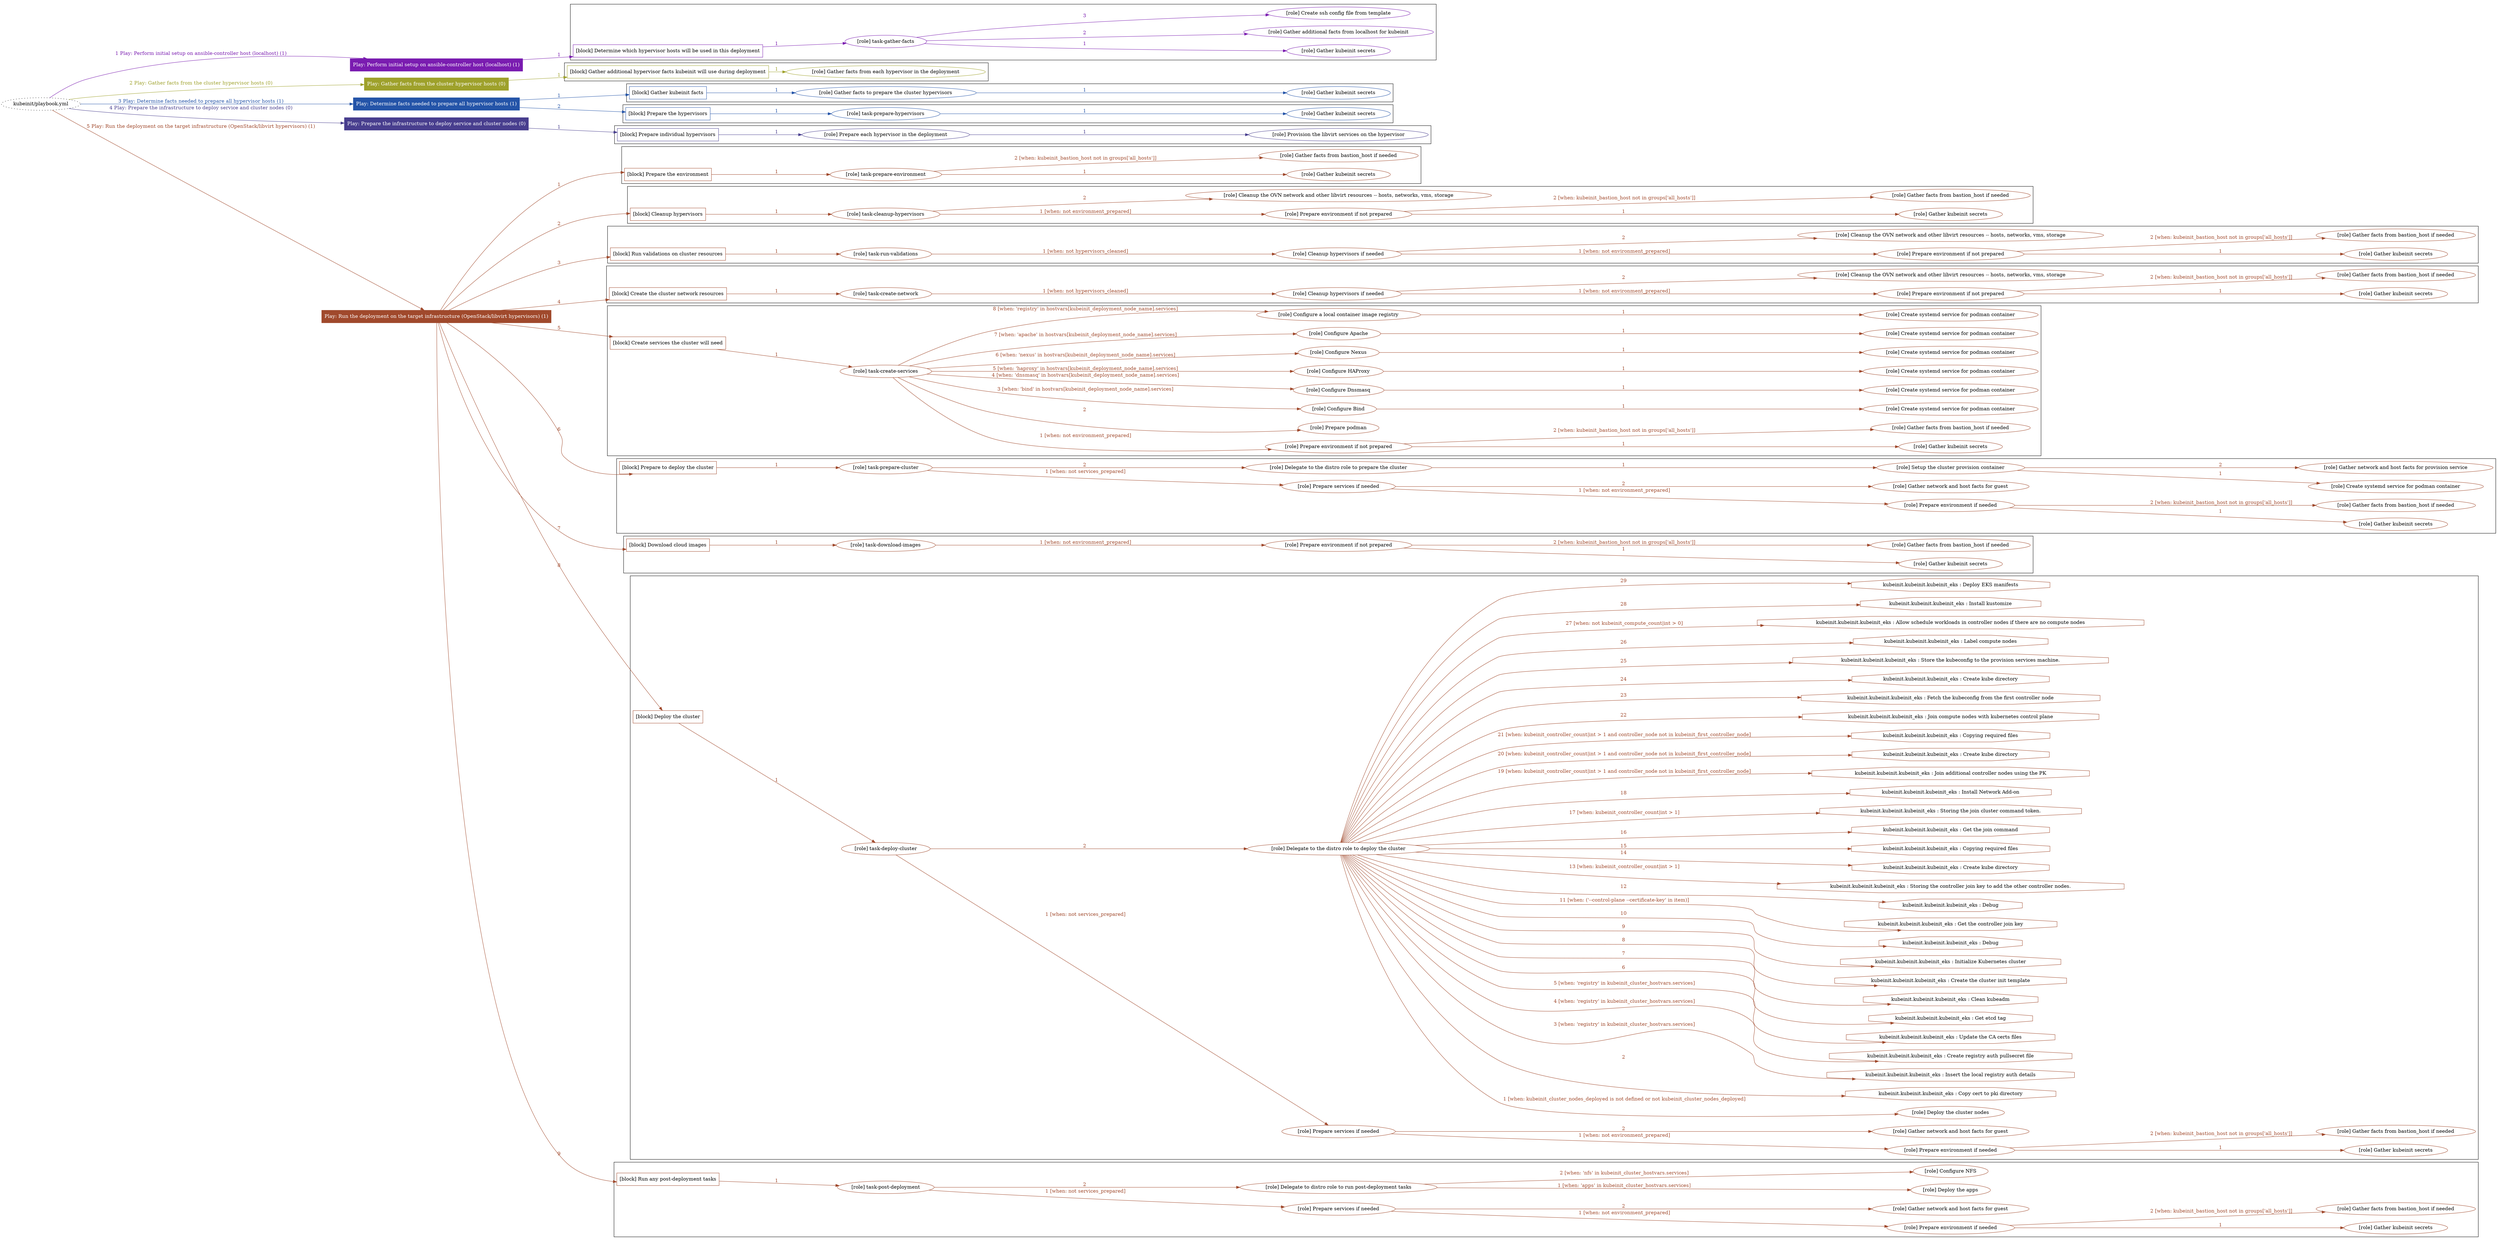 digraph {
	graph [concentrate=true ordering=in rankdir=LR ratio=fill]
	edge [esep=5 sep=10]
	"kubeinit/playbook.yml" [URL="/home/runner/work/kubeinit/kubeinit/kubeinit/playbook.yml" id=playbook_7adf97e7 style=dotted]
	"kubeinit/playbook.yml" -> play_6661cdff [label="1 Play: Perform initial setup on ansible-controller host (localhost) (1)" color="#7a1cb0" fontcolor="#7a1cb0" id=edge_play_6661cdff labeltooltip="1 Play: Perform initial setup on ansible-controller host (localhost) (1)" tooltip="1 Play: Perform initial setup on ansible-controller host (localhost) (1)"]
	subgraph "Play: Perform initial setup on ansible-controller host (localhost) (1)" {
		play_6661cdff [label="Play: Perform initial setup on ansible-controller host (localhost) (1)" URL="/home/runner/work/kubeinit/kubeinit/kubeinit/playbook.yml" color="#7a1cb0" fontcolor="#ffffff" id=play_6661cdff shape=box style=filled tooltip=localhost]
		play_6661cdff -> block_8b020a65 [label=1 color="#7a1cb0" fontcolor="#7a1cb0" id=edge_block_8b020a65 labeltooltip=1 tooltip=1]
		subgraph cluster_block_8b020a65 {
			block_8b020a65 [label="[block] Determine which hypervisor hosts will be used in this deployment" URL="/home/runner/work/kubeinit/kubeinit/kubeinit/playbook.yml" color="#7a1cb0" id=block_8b020a65 labeltooltip="Determine which hypervisor hosts will be used in this deployment" shape=box tooltip="Determine which hypervisor hosts will be used in this deployment"]
			block_8b020a65 -> role_dab214e4 [label="1 " color="#7a1cb0" fontcolor="#7a1cb0" id=edge_role_dab214e4 labeltooltip="1 " tooltip="1 "]
			subgraph "task-gather-facts" {
				role_dab214e4 [label="[role] task-gather-facts" URL="/home/runner/work/kubeinit/kubeinit/kubeinit/playbook.yml" color="#7a1cb0" id=role_dab214e4 tooltip="task-gather-facts"]
				role_dab214e4 -> role_52962b12 [label="1 " color="#7a1cb0" fontcolor="#7a1cb0" id=edge_role_52962b12 labeltooltip="1 " tooltip="1 "]
				subgraph "Gather kubeinit secrets" {
					role_52962b12 [label="[role] Gather kubeinit secrets" URL="/home/runner/.ansible/collections/ansible_collections/kubeinit/kubeinit/roles/kubeinit_prepare/tasks/build_hypervisors_group.yml" color="#7a1cb0" id=role_52962b12 tooltip="Gather kubeinit secrets"]
				}
				role_dab214e4 -> role_17f714e0 [label="2 " color="#7a1cb0" fontcolor="#7a1cb0" id=edge_role_17f714e0 labeltooltip="2 " tooltip="2 "]
				subgraph "Gather additional facts from localhost for kubeinit" {
					role_17f714e0 [label="[role] Gather additional facts from localhost for kubeinit" URL="/home/runner/.ansible/collections/ansible_collections/kubeinit/kubeinit/roles/kubeinit_prepare/tasks/build_hypervisors_group.yml" color="#7a1cb0" id=role_17f714e0 tooltip="Gather additional facts from localhost for kubeinit"]
				}
				role_dab214e4 -> role_551d2fdd [label="3 " color="#7a1cb0" fontcolor="#7a1cb0" id=edge_role_551d2fdd labeltooltip="3 " tooltip="3 "]
				subgraph "Create ssh config file from template" {
					role_551d2fdd [label="[role] Create ssh config file from template" URL="/home/runner/.ansible/collections/ansible_collections/kubeinit/kubeinit/roles/kubeinit_prepare/tasks/build_hypervisors_group.yml" color="#7a1cb0" id=role_551d2fdd tooltip="Create ssh config file from template"]
				}
			}
		}
	}
	"kubeinit/playbook.yml" -> play_5a8897d8 [label="2 Play: Gather facts from the cluster hypervisor hosts (0)" color="#9ea12b" fontcolor="#9ea12b" id=edge_play_5a8897d8 labeltooltip="2 Play: Gather facts from the cluster hypervisor hosts (0)" tooltip="2 Play: Gather facts from the cluster hypervisor hosts (0)"]
	subgraph "Play: Gather facts from the cluster hypervisor hosts (0)" {
		play_5a8897d8 [label="Play: Gather facts from the cluster hypervisor hosts (0)" URL="/home/runner/work/kubeinit/kubeinit/kubeinit/playbook.yml" color="#9ea12b" fontcolor="#ffffff" id=play_5a8897d8 shape=box style=filled tooltip="Play: Gather facts from the cluster hypervisor hosts (0)"]
		play_5a8897d8 -> block_2b01e561 [label=1 color="#9ea12b" fontcolor="#9ea12b" id=edge_block_2b01e561 labeltooltip=1 tooltip=1]
		subgraph cluster_block_2b01e561 {
			block_2b01e561 [label="[block] Gather additional hypervisor facts kubeinit will use during deployment" URL="/home/runner/work/kubeinit/kubeinit/kubeinit/playbook.yml" color="#9ea12b" id=block_2b01e561 labeltooltip="Gather additional hypervisor facts kubeinit will use during deployment" shape=box tooltip="Gather additional hypervisor facts kubeinit will use during deployment"]
			block_2b01e561 -> role_44e01397 [label="1 " color="#9ea12b" fontcolor="#9ea12b" id=edge_role_44e01397 labeltooltip="1 " tooltip="1 "]
			subgraph "Gather facts from each hypervisor in the deployment" {
				role_44e01397 [label="[role] Gather facts from each hypervisor in the deployment" URL="/home/runner/work/kubeinit/kubeinit/kubeinit/playbook.yml" color="#9ea12b" id=role_44e01397 tooltip="Gather facts from each hypervisor in the deployment"]
			}
		}
	}
	"kubeinit/playbook.yml" -> play_28596ec3 [label="3 Play: Determine facts needed to prepare all hypervisor hosts (1)" color="#2454a8" fontcolor="#2454a8" id=edge_play_28596ec3 labeltooltip="3 Play: Determine facts needed to prepare all hypervisor hosts (1)" tooltip="3 Play: Determine facts needed to prepare all hypervisor hosts (1)"]
	subgraph "Play: Determine facts needed to prepare all hypervisor hosts (1)" {
		play_28596ec3 [label="Play: Determine facts needed to prepare all hypervisor hosts (1)" URL="/home/runner/work/kubeinit/kubeinit/kubeinit/playbook.yml" color="#2454a8" fontcolor="#ffffff" id=play_28596ec3 shape=box style=filled tooltip=localhost]
		play_28596ec3 -> block_efa08fa0 [label=1 color="#2454a8" fontcolor="#2454a8" id=edge_block_efa08fa0 labeltooltip=1 tooltip=1]
		subgraph cluster_block_efa08fa0 {
			block_efa08fa0 [label="[block] Gather kubeinit facts" URL="/home/runner/work/kubeinit/kubeinit/kubeinit/playbook.yml" color="#2454a8" id=block_efa08fa0 labeltooltip="Gather kubeinit facts" shape=box tooltip="Gather kubeinit facts"]
			block_efa08fa0 -> role_946cee63 [label="1 " color="#2454a8" fontcolor="#2454a8" id=edge_role_946cee63 labeltooltip="1 " tooltip="1 "]
			subgraph "Gather facts to prepare the cluster hypervisors" {
				role_946cee63 [label="[role] Gather facts to prepare the cluster hypervisors" URL="/home/runner/work/kubeinit/kubeinit/kubeinit/playbook.yml" color="#2454a8" id=role_946cee63 tooltip="Gather facts to prepare the cluster hypervisors"]
				role_946cee63 -> role_9a648b98 [label="1 " color="#2454a8" fontcolor="#2454a8" id=edge_role_9a648b98 labeltooltip="1 " tooltip="1 "]
				subgraph "Gather kubeinit secrets" {
					role_9a648b98 [label="[role] Gather kubeinit secrets" URL="/home/runner/.ansible/collections/ansible_collections/kubeinit/kubeinit/roles/kubeinit_prepare/tasks/gather_kubeinit_facts.yml" color="#2454a8" id=role_9a648b98 tooltip="Gather kubeinit secrets"]
				}
			}
		}
		play_28596ec3 -> block_f49fdd30 [label=2 color="#2454a8" fontcolor="#2454a8" id=edge_block_f49fdd30 labeltooltip=2 tooltip=2]
		subgraph cluster_block_f49fdd30 {
			block_f49fdd30 [label="[block] Prepare the hypervisors" URL="/home/runner/work/kubeinit/kubeinit/kubeinit/playbook.yml" color="#2454a8" id=block_f49fdd30 labeltooltip="Prepare the hypervisors" shape=box tooltip="Prepare the hypervisors"]
			block_f49fdd30 -> role_084fdc8e [label="1 " color="#2454a8" fontcolor="#2454a8" id=edge_role_084fdc8e labeltooltip="1 " tooltip="1 "]
			subgraph "task-prepare-hypervisors" {
				role_084fdc8e [label="[role] task-prepare-hypervisors" URL="/home/runner/work/kubeinit/kubeinit/kubeinit/playbook.yml" color="#2454a8" id=role_084fdc8e tooltip="task-prepare-hypervisors"]
				role_084fdc8e -> role_4e0871c5 [label="1 " color="#2454a8" fontcolor="#2454a8" id=edge_role_4e0871c5 labeltooltip="1 " tooltip="1 "]
				subgraph "Gather kubeinit secrets" {
					role_4e0871c5 [label="[role] Gather kubeinit secrets" URL="/home/runner/.ansible/collections/ansible_collections/kubeinit/kubeinit/roles/kubeinit_prepare/tasks/gather_kubeinit_facts.yml" color="#2454a8" id=role_4e0871c5 tooltip="Gather kubeinit secrets"]
				}
			}
		}
	}
	"kubeinit/playbook.yml" -> play_84712726 [label="4 Play: Prepare the infrastructure to deploy service and cluster nodes (0)" color="#483e8e" fontcolor="#483e8e" id=edge_play_84712726 labeltooltip="4 Play: Prepare the infrastructure to deploy service and cluster nodes (0)" tooltip="4 Play: Prepare the infrastructure to deploy service and cluster nodes (0)"]
	subgraph "Play: Prepare the infrastructure to deploy service and cluster nodes (0)" {
		play_84712726 [label="Play: Prepare the infrastructure to deploy service and cluster nodes (0)" URL="/home/runner/work/kubeinit/kubeinit/kubeinit/playbook.yml" color="#483e8e" fontcolor="#ffffff" id=play_84712726 shape=box style=filled tooltip="Play: Prepare the infrastructure to deploy service and cluster nodes (0)"]
		play_84712726 -> block_0c2d49a8 [label=1 color="#483e8e" fontcolor="#483e8e" id=edge_block_0c2d49a8 labeltooltip=1 tooltip=1]
		subgraph cluster_block_0c2d49a8 {
			block_0c2d49a8 [label="[block] Prepare individual hypervisors" URL="/home/runner/work/kubeinit/kubeinit/kubeinit/playbook.yml" color="#483e8e" id=block_0c2d49a8 labeltooltip="Prepare individual hypervisors" shape=box tooltip="Prepare individual hypervisors"]
			block_0c2d49a8 -> role_1215d0ab [label="1 " color="#483e8e" fontcolor="#483e8e" id=edge_role_1215d0ab labeltooltip="1 " tooltip="1 "]
			subgraph "Prepare each hypervisor in the deployment" {
				role_1215d0ab [label="[role] Prepare each hypervisor in the deployment" URL="/home/runner/work/kubeinit/kubeinit/kubeinit/playbook.yml" color="#483e8e" id=role_1215d0ab tooltip="Prepare each hypervisor in the deployment"]
				role_1215d0ab -> role_54251720 [label="1 " color="#483e8e" fontcolor="#483e8e" id=edge_role_54251720 labeltooltip="1 " tooltip="1 "]
				subgraph "Provision the libvirt services on the hypervisor" {
					role_54251720 [label="[role] Provision the libvirt services on the hypervisor" URL="/home/runner/.ansible/collections/ansible_collections/kubeinit/kubeinit/roles/kubeinit_prepare/tasks/prepare_hypervisor.yml" color="#483e8e" id=role_54251720 tooltip="Provision the libvirt services on the hypervisor"]
				}
			}
		}
	}
	"kubeinit/playbook.yml" -> play_c003399a [label="5 Play: Run the deployment on the target infrastructure (OpenStack/libvirt hypervisors) (1)" color="#a0492c" fontcolor="#a0492c" id=edge_play_c003399a labeltooltip="5 Play: Run the deployment on the target infrastructure (OpenStack/libvirt hypervisors) (1)" tooltip="5 Play: Run the deployment on the target infrastructure (OpenStack/libvirt hypervisors) (1)"]
	subgraph "Play: Run the deployment on the target infrastructure (OpenStack/libvirt hypervisors) (1)" {
		play_c003399a [label="Play: Run the deployment on the target infrastructure (OpenStack/libvirt hypervisors) (1)" URL="/home/runner/work/kubeinit/kubeinit/kubeinit/playbook.yml" color="#a0492c" fontcolor="#ffffff" id=play_c003399a shape=box style=filled tooltip=localhost]
		play_c003399a -> block_820a8229 [label=1 color="#a0492c" fontcolor="#a0492c" id=edge_block_820a8229 labeltooltip=1 tooltip=1]
		subgraph cluster_block_820a8229 {
			block_820a8229 [label="[block] Prepare the environment" URL="/home/runner/work/kubeinit/kubeinit/kubeinit/playbook.yml" color="#a0492c" id=block_820a8229 labeltooltip="Prepare the environment" shape=box tooltip="Prepare the environment"]
			block_820a8229 -> role_6eb40218 [label="1 " color="#a0492c" fontcolor="#a0492c" id=edge_role_6eb40218 labeltooltip="1 " tooltip="1 "]
			subgraph "task-prepare-environment" {
				role_6eb40218 [label="[role] task-prepare-environment" URL="/home/runner/work/kubeinit/kubeinit/kubeinit/playbook.yml" color="#a0492c" id=role_6eb40218 tooltip="task-prepare-environment"]
				role_6eb40218 -> role_c7390c93 [label="1 " color="#a0492c" fontcolor="#a0492c" id=edge_role_c7390c93 labeltooltip="1 " tooltip="1 "]
				subgraph "Gather kubeinit secrets" {
					role_c7390c93 [label="[role] Gather kubeinit secrets" URL="/home/runner/.ansible/collections/ansible_collections/kubeinit/kubeinit/roles/kubeinit_prepare/tasks/gather_kubeinit_facts.yml" color="#a0492c" id=role_c7390c93 tooltip="Gather kubeinit secrets"]
				}
				role_6eb40218 -> role_42ad6d89 [label="2 [when: kubeinit_bastion_host not in groups['all_hosts']]" color="#a0492c" fontcolor="#a0492c" id=edge_role_42ad6d89 labeltooltip="2 [when: kubeinit_bastion_host not in groups['all_hosts']]" tooltip="2 [when: kubeinit_bastion_host not in groups['all_hosts']]"]
				subgraph "Gather facts from bastion_host if needed" {
					role_42ad6d89 [label="[role] Gather facts from bastion_host if needed" URL="/home/runner/.ansible/collections/ansible_collections/kubeinit/kubeinit/roles/kubeinit_prepare/tasks/main.yml" color="#a0492c" id=role_42ad6d89 tooltip="Gather facts from bastion_host if needed"]
				}
			}
		}
		play_c003399a -> block_cbabd008 [label=2 color="#a0492c" fontcolor="#a0492c" id=edge_block_cbabd008 labeltooltip=2 tooltip=2]
		subgraph cluster_block_cbabd008 {
			block_cbabd008 [label="[block] Cleanup hypervisors" URL="/home/runner/work/kubeinit/kubeinit/kubeinit/playbook.yml" color="#a0492c" id=block_cbabd008 labeltooltip="Cleanup hypervisors" shape=box tooltip="Cleanup hypervisors"]
			block_cbabd008 -> role_bb077efd [label="1 " color="#a0492c" fontcolor="#a0492c" id=edge_role_bb077efd labeltooltip="1 " tooltip="1 "]
			subgraph "task-cleanup-hypervisors" {
				role_bb077efd [label="[role] task-cleanup-hypervisors" URL="/home/runner/work/kubeinit/kubeinit/kubeinit/playbook.yml" color="#a0492c" id=role_bb077efd tooltip="task-cleanup-hypervisors"]
				role_bb077efd -> role_baf53cbb [label="1 [when: not environment_prepared]" color="#a0492c" fontcolor="#a0492c" id=edge_role_baf53cbb labeltooltip="1 [when: not environment_prepared]" tooltip="1 [when: not environment_prepared]"]
				subgraph "Prepare environment if not prepared" {
					role_baf53cbb [label="[role] Prepare environment if not prepared" URL="/home/runner/.ansible/collections/ansible_collections/kubeinit/kubeinit/roles/kubeinit_libvirt/tasks/cleanup_hypervisors.yml" color="#a0492c" id=role_baf53cbb tooltip="Prepare environment if not prepared"]
					role_baf53cbb -> role_ec2249c5 [label="1 " color="#a0492c" fontcolor="#a0492c" id=edge_role_ec2249c5 labeltooltip="1 " tooltip="1 "]
					subgraph "Gather kubeinit secrets" {
						role_ec2249c5 [label="[role] Gather kubeinit secrets" URL="/home/runner/.ansible/collections/ansible_collections/kubeinit/kubeinit/roles/kubeinit_prepare/tasks/gather_kubeinit_facts.yml" color="#a0492c" id=role_ec2249c5 tooltip="Gather kubeinit secrets"]
					}
					role_baf53cbb -> role_e621e998 [label="2 [when: kubeinit_bastion_host not in groups['all_hosts']]" color="#a0492c" fontcolor="#a0492c" id=edge_role_e621e998 labeltooltip="2 [when: kubeinit_bastion_host not in groups['all_hosts']]" tooltip="2 [when: kubeinit_bastion_host not in groups['all_hosts']]"]
					subgraph "Gather facts from bastion_host if needed" {
						role_e621e998 [label="[role] Gather facts from bastion_host if needed" URL="/home/runner/.ansible/collections/ansible_collections/kubeinit/kubeinit/roles/kubeinit_prepare/tasks/main.yml" color="#a0492c" id=role_e621e998 tooltip="Gather facts from bastion_host if needed"]
					}
				}
				role_bb077efd -> role_14b05704 [label="2 " color="#a0492c" fontcolor="#a0492c" id=edge_role_14b05704 labeltooltip="2 " tooltip="2 "]
				subgraph "Cleanup the OVN network and other libvirt resources -- hosts, networks, vms, storage" {
					role_14b05704 [label="[role] Cleanup the OVN network and other libvirt resources -- hosts, networks, vms, storage" URL="/home/runner/.ansible/collections/ansible_collections/kubeinit/kubeinit/roles/kubeinit_libvirt/tasks/cleanup_hypervisors.yml" color="#a0492c" id=role_14b05704 tooltip="Cleanup the OVN network and other libvirt resources -- hosts, networks, vms, storage"]
				}
			}
		}
		play_c003399a -> block_335d4962 [label=3 color="#a0492c" fontcolor="#a0492c" id=edge_block_335d4962 labeltooltip=3 tooltip=3]
		subgraph cluster_block_335d4962 {
			block_335d4962 [label="[block] Run validations on cluster resources" URL="/home/runner/work/kubeinit/kubeinit/kubeinit/playbook.yml" color="#a0492c" id=block_335d4962 labeltooltip="Run validations on cluster resources" shape=box tooltip="Run validations on cluster resources"]
			block_335d4962 -> role_c34f7ad8 [label="1 " color="#a0492c" fontcolor="#a0492c" id=edge_role_c34f7ad8 labeltooltip="1 " tooltip="1 "]
			subgraph "task-run-validations" {
				role_c34f7ad8 [label="[role] task-run-validations" URL="/home/runner/work/kubeinit/kubeinit/kubeinit/playbook.yml" color="#a0492c" id=role_c34f7ad8 tooltip="task-run-validations"]
				role_c34f7ad8 -> role_e470c8bf [label="1 [when: not hypervisors_cleaned]" color="#a0492c" fontcolor="#a0492c" id=edge_role_e470c8bf labeltooltip="1 [when: not hypervisors_cleaned]" tooltip="1 [when: not hypervisors_cleaned]"]
				subgraph "Cleanup hypervisors if needed" {
					role_e470c8bf [label="[role] Cleanup hypervisors if needed" URL="/home/runner/.ansible/collections/ansible_collections/kubeinit/kubeinit/roles/kubeinit_validations/tasks/main.yml" color="#a0492c" id=role_e470c8bf tooltip="Cleanup hypervisors if needed"]
					role_e470c8bf -> role_9260dc55 [label="1 [when: not environment_prepared]" color="#a0492c" fontcolor="#a0492c" id=edge_role_9260dc55 labeltooltip="1 [when: not environment_prepared]" tooltip="1 [when: not environment_prepared]"]
					subgraph "Prepare environment if not prepared" {
						role_9260dc55 [label="[role] Prepare environment if not prepared" URL="/home/runner/.ansible/collections/ansible_collections/kubeinit/kubeinit/roles/kubeinit_libvirt/tasks/cleanup_hypervisors.yml" color="#a0492c" id=role_9260dc55 tooltip="Prepare environment if not prepared"]
						role_9260dc55 -> role_6242b2c3 [label="1 " color="#a0492c" fontcolor="#a0492c" id=edge_role_6242b2c3 labeltooltip="1 " tooltip="1 "]
						subgraph "Gather kubeinit secrets" {
							role_6242b2c3 [label="[role] Gather kubeinit secrets" URL="/home/runner/.ansible/collections/ansible_collections/kubeinit/kubeinit/roles/kubeinit_prepare/tasks/gather_kubeinit_facts.yml" color="#a0492c" id=role_6242b2c3 tooltip="Gather kubeinit secrets"]
						}
						role_9260dc55 -> role_dada7ffe [label="2 [when: kubeinit_bastion_host not in groups['all_hosts']]" color="#a0492c" fontcolor="#a0492c" id=edge_role_dada7ffe labeltooltip="2 [when: kubeinit_bastion_host not in groups['all_hosts']]" tooltip="2 [when: kubeinit_bastion_host not in groups['all_hosts']]"]
						subgraph "Gather facts from bastion_host if needed" {
							role_dada7ffe [label="[role] Gather facts from bastion_host if needed" URL="/home/runner/.ansible/collections/ansible_collections/kubeinit/kubeinit/roles/kubeinit_prepare/tasks/main.yml" color="#a0492c" id=role_dada7ffe tooltip="Gather facts from bastion_host if needed"]
						}
					}
					role_e470c8bf -> role_757d9939 [label="2 " color="#a0492c" fontcolor="#a0492c" id=edge_role_757d9939 labeltooltip="2 " tooltip="2 "]
					subgraph "Cleanup the OVN network and other libvirt resources -- hosts, networks, vms, storage" {
						role_757d9939 [label="[role] Cleanup the OVN network and other libvirt resources -- hosts, networks, vms, storage" URL="/home/runner/.ansible/collections/ansible_collections/kubeinit/kubeinit/roles/kubeinit_libvirt/tasks/cleanup_hypervisors.yml" color="#a0492c" id=role_757d9939 tooltip="Cleanup the OVN network and other libvirt resources -- hosts, networks, vms, storage"]
					}
				}
			}
		}
		play_c003399a -> block_4c4c02d2 [label=4 color="#a0492c" fontcolor="#a0492c" id=edge_block_4c4c02d2 labeltooltip=4 tooltip=4]
		subgraph cluster_block_4c4c02d2 {
			block_4c4c02d2 [label="[block] Create the cluster network resources" URL="/home/runner/work/kubeinit/kubeinit/kubeinit/playbook.yml" color="#a0492c" id=block_4c4c02d2 labeltooltip="Create the cluster network resources" shape=box tooltip="Create the cluster network resources"]
			block_4c4c02d2 -> role_2ca0c0b4 [label="1 " color="#a0492c" fontcolor="#a0492c" id=edge_role_2ca0c0b4 labeltooltip="1 " tooltip="1 "]
			subgraph "task-create-network" {
				role_2ca0c0b4 [label="[role] task-create-network" URL="/home/runner/work/kubeinit/kubeinit/kubeinit/playbook.yml" color="#a0492c" id=role_2ca0c0b4 tooltip="task-create-network"]
				role_2ca0c0b4 -> role_1ffcf15d [label="1 [when: not hypervisors_cleaned]" color="#a0492c" fontcolor="#a0492c" id=edge_role_1ffcf15d labeltooltip="1 [when: not hypervisors_cleaned]" tooltip="1 [when: not hypervisors_cleaned]"]
				subgraph "Cleanup hypervisors if needed" {
					role_1ffcf15d [label="[role] Cleanup hypervisors if needed" URL="/home/runner/.ansible/collections/ansible_collections/kubeinit/kubeinit/roles/kubeinit_libvirt/tasks/create_network.yml" color="#a0492c" id=role_1ffcf15d tooltip="Cleanup hypervisors if needed"]
					role_1ffcf15d -> role_7d536e61 [label="1 [when: not environment_prepared]" color="#a0492c" fontcolor="#a0492c" id=edge_role_7d536e61 labeltooltip="1 [when: not environment_prepared]" tooltip="1 [when: not environment_prepared]"]
					subgraph "Prepare environment if not prepared" {
						role_7d536e61 [label="[role] Prepare environment if not prepared" URL="/home/runner/.ansible/collections/ansible_collections/kubeinit/kubeinit/roles/kubeinit_libvirt/tasks/cleanup_hypervisors.yml" color="#a0492c" id=role_7d536e61 tooltip="Prepare environment if not prepared"]
						role_7d536e61 -> role_cba8eee9 [label="1 " color="#a0492c" fontcolor="#a0492c" id=edge_role_cba8eee9 labeltooltip="1 " tooltip="1 "]
						subgraph "Gather kubeinit secrets" {
							role_cba8eee9 [label="[role] Gather kubeinit secrets" URL="/home/runner/.ansible/collections/ansible_collections/kubeinit/kubeinit/roles/kubeinit_prepare/tasks/gather_kubeinit_facts.yml" color="#a0492c" id=role_cba8eee9 tooltip="Gather kubeinit secrets"]
						}
						role_7d536e61 -> role_a5d36d5f [label="2 [when: kubeinit_bastion_host not in groups['all_hosts']]" color="#a0492c" fontcolor="#a0492c" id=edge_role_a5d36d5f labeltooltip="2 [when: kubeinit_bastion_host not in groups['all_hosts']]" tooltip="2 [when: kubeinit_bastion_host not in groups['all_hosts']]"]
						subgraph "Gather facts from bastion_host if needed" {
							role_a5d36d5f [label="[role] Gather facts from bastion_host if needed" URL="/home/runner/.ansible/collections/ansible_collections/kubeinit/kubeinit/roles/kubeinit_prepare/tasks/main.yml" color="#a0492c" id=role_a5d36d5f tooltip="Gather facts from bastion_host if needed"]
						}
					}
					role_1ffcf15d -> role_3c504607 [label="2 " color="#a0492c" fontcolor="#a0492c" id=edge_role_3c504607 labeltooltip="2 " tooltip="2 "]
					subgraph "Cleanup the OVN network and other libvirt resources -- hosts, networks, vms, storage" {
						role_3c504607 [label="[role] Cleanup the OVN network and other libvirt resources -- hosts, networks, vms, storage" URL="/home/runner/.ansible/collections/ansible_collections/kubeinit/kubeinit/roles/kubeinit_libvirt/tasks/cleanup_hypervisors.yml" color="#a0492c" id=role_3c504607 tooltip="Cleanup the OVN network and other libvirt resources -- hosts, networks, vms, storage"]
					}
				}
			}
		}
		play_c003399a -> block_0d325ec0 [label=5 color="#a0492c" fontcolor="#a0492c" id=edge_block_0d325ec0 labeltooltip=5 tooltip=5]
		subgraph cluster_block_0d325ec0 {
			block_0d325ec0 [label="[block] Create services the cluster will need" URL="/home/runner/work/kubeinit/kubeinit/kubeinit/playbook.yml" color="#a0492c" id=block_0d325ec0 labeltooltip="Create services the cluster will need" shape=box tooltip="Create services the cluster will need"]
			block_0d325ec0 -> role_90e2a032 [label="1 " color="#a0492c" fontcolor="#a0492c" id=edge_role_90e2a032 labeltooltip="1 " tooltip="1 "]
			subgraph "task-create-services" {
				role_90e2a032 [label="[role] task-create-services" URL="/home/runner/work/kubeinit/kubeinit/kubeinit/playbook.yml" color="#a0492c" id=role_90e2a032 tooltip="task-create-services"]
				role_90e2a032 -> role_a1ae123b [label="1 [when: not environment_prepared]" color="#a0492c" fontcolor="#a0492c" id=edge_role_a1ae123b labeltooltip="1 [when: not environment_prepared]" tooltip="1 [when: not environment_prepared]"]
				subgraph "Prepare environment if not prepared" {
					role_a1ae123b [label="[role] Prepare environment if not prepared" URL="/home/runner/.ansible/collections/ansible_collections/kubeinit/kubeinit/roles/kubeinit_services/tasks/main.yml" color="#a0492c" id=role_a1ae123b tooltip="Prepare environment if not prepared"]
					role_a1ae123b -> role_fca9ea0e [label="1 " color="#a0492c" fontcolor="#a0492c" id=edge_role_fca9ea0e labeltooltip="1 " tooltip="1 "]
					subgraph "Gather kubeinit secrets" {
						role_fca9ea0e [label="[role] Gather kubeinit secrets" URL="/home/runner/.ansible/collections/ansible_collections/kubeinit/kubeinit/roles/kubeinit_prepare/tasks/gather_kubeinit_facts.yml" color="#a0492c" id=role_fca9ea0e tooltip="Gather kubeinit secrets"]
					}
					role_a1ae123b -> role_8bb44351 [label="2 [when: kubeinit_bastion_host not in groups['all_hosts']]" color="#a0492c" fontcolor="#a0492c" id=edge_role_8bb44351 labeltooltip="2 [when: kubeinit_bastion_host not in groups['all_hosts']]" tooltip="2 [when: kubeinit_bastion_host not in groups['all_hosts']]"]
					subgraph "Gather facts from bastion_host if needed" {
						role_8bb44351 [label="[role] Gather facts from bastion_host if needed" URL="/home/runner/.ansible/collections/ansible_collections/kubeinit/kubeinit/roles/kubeinit_prepare/tasks/main.yml" color="#a0492c" id=role_8bb44351 tooltip="Gather facts from bastion_host if needed"]
					}
				}
				role_90e2a032 -> role_a2695c89 [label="2 " color="#a0492c" fontcolor="#a0492c" id=edge_role_a2695c89 labeltooltip="2 " tooltip="2 "]
				subgraph "Prepare podman" {
					role_a2695c89 [label="[role] Prepare podman" URL="/home/runner/.ansible/collections/ansible_collections/kubeinit/kubeinit/roles/kubeinit_services/tasks/00_create_service_pod.yml" color="#a0492c" id=role_a2695c89 tooltip="Prepare podman"]
				}
				role_90e2a032 -> role_dfdd6d5a [label="3 [when: 'bind' in hostvars[kubeinit_deployment_node_name].services]" color="#a0492c" fontcolor="#a0492c" id=edge_role_dfdd6d5a labeltooltip="3 [when: 'bind' in hostvars[kubeinit_deployment_node_name].services]" tooltip="3 [when: 'bind' in hostvars[kubeinit_deployment_node_name].services]"]
				subgraph "Configure Bind" {
					role_dfdd6d5a [label="[role] Configure Bind" URL="/home/runner/.ansible/collections/ansible_collections/kubeinit/kubeinit/roles/kubeinit_services/tasks/start_services_containers.yml" color="#a0492c" id=role_dfdd6d5a tooltip="Configure Bind"]
					role_dfdd6d5a -> role_fc7e80c9 [label="1 " color="#a0492c" fontcolor="#a0492c" id=edge_role_fc7e80c9 labeltooltip="1 " tooltip="1 "]
					subgraph "Create systemd service for podman container" {
						role_fc7e80c9 [label="[role] Create systemd service for podman container" URL="/home/runner/.ansible/collections/ansible_collections/kubeinit/kubeinit/roles/kubeinit_bind/tasks/main.yml" color="#a0492c" id=role_fc7e80c9 tooltip="Create systemd service for podman container"]
					}
				}
				role_90e2a032 -> role_de613598 [label="4 [when: 'dnsmasq' in hostvars[kubeinit_deployment_node_name].services]" color="#a0492c" fontcolor="#a0492c" id=edge_role_de613598 labeltooltip="4 [when: 'dnsmasq' in hostvars[kubeinit_deployment_node_name].services]" tooltip="4 [when: 'dnsmasq' in hostvars[kubeinit_deployment_node_name].services]"]
				subgraph "Configure Dnsmasq" {
					role_de613598 [label="[role] Configure Dnsmasq" URL="/home/runner/.ansible/collections/ansible_collections/kubeinit/kubeinit/roles/kubeinit_services/tasks/start_services_containers.yml" color="#a0492c" id=role_de613598 tooltip="Configure Dnsmasq"]
					role_de613598 -> role_36a19156 [label="1 " color="#a0492c" fontcolor="#a0492c" id=edge_role_36a19156 labeltooltip="1 " tooltip="1 "]
					subgraph "Create systemd service for podman container" {
						role_36a19156 [label="[role] Create systemd service for podman container" URL="/home/runner/.ansible/collections/ansible_collections/kubeinit/kubeinit/roles/kubeinit_dnsmasq/tasks/main.yml" color="#a0492c" id=role_36a19156 tooltip="Create systemd service for podman container"]
					}
				}
				role_90e2a032 -> role_940807aa [label="5 [when: 'haproxy' in hostvars[kubeinit_deployment_node_name].services]" color="#a0492c" fontcolor="#a0492c" id=edge_role_940807aa labeltooltip="5 [when: 'haproxy' in hostvars[kubeinit_deployment_node_name].services]" tooltip="5 [when: 'haproxy' in hostvars[kubeinit_deployment_node_name].services]"]
				subgraph "Configure HAProxy" {
					role_940807aa [label="[role] Configure HAProxy" URL="/home/runner/.ansible/collections/ansible_collections/kubeinit/kubeinit/roles/kubeinit_services/tasks/start_services_containers.yml" color="#a0492c" id=role_940807aa tooltip="Configure HAProxy"]
					role_940807aa -> role_f4ce1d87 [label="1 " color="#a0492c" fontcolor="#a0492c" id=edge_role_f4ce1d87 labeltooltip="1 " tooltip="1 "]
					subgraph "Create systemd service for podman container" {
						role_f4ce1d87 [label="[role] Create systemd service for podman container" URL="/home/runner/.ansible/collections/ansible_collections/kubeinit/kubeinit/roles/kubeinit_haproxy/tasks/main.yml" color="#a0492c" id=role_f4ce1d87 tooltip="Create systemd service for podman container"]
					}
				}
				role_90e2a032 -> role_b6bfa231 [label="6 [when: 'nexus' in hostvars[kubeinit_deployment_node_name].services]" color="#a0492c" fontcolor="#a0492c" id=edge_role_b6bfa231 labeltooltip="6 [when: 'nexus' in hostvars[kubeinit_deployment_node_name].services]" tooltip="6 [when: 'nexus' in hostvars[kubeinit_deployment_node_name].services]"]
				subgraph "Configure Nexus" {
					role_b6bfa231 [label="[role] Configure Nexus" URL="/home/runner/.ansible/collections/ansible_collections/kubeinit/kubeinit/roles/kubeinit_services/tasks/start_services_containers.yml" color="#a0492c" id=role_b6bfa231 tooltip="Configure Nexus"]
					role_b6bfa231 -> role_93bdc7fd [label="1 " color="#a0492c" fontcolor="#a0492c" id=edge_role_93bdc7fd labeltooltip="1 " tooltip="1 "]
					subgraph "Create systemd service for podman container" {
						role_93bdc7fd [label="[role] Create systemd service for podman container" URL="/home/runner/.ansible/collections/ansible_collections/kubeinit/kubeinit/roles/kubeinit_nexus/tasks/main.yml" color="#a0492c" id=role_93bdc7fd tooltip="Create systemd service for podman container"]
					}
				}
				role_90e2a032 -> role_c7f6efcc [label="7 [when: 'apache' in hostvars[kubeinit_deployment_node_name].services]" color="#a0492c" fontcolor="#a0492c" id=edge_role_c7f6efcc labeltooltip="7 [when: 'apache' in hostvars[kubeinit_deployment_node_name].services]" tooltip="7 [when: 'apache' in hostvars[kubeinit_deployment_node_name].services]"]
				subgraph "Configure Apache" {
					role_c7f6efcc [label="[role] Configure Apache" URL="/home/runner/.ansible/collections/ansible_collections/kubeinit/kubeinit/roles/kubeinit_services/tasks/start_services_containers.yml" color="#a0492c" id=role_c7f6efcc tooltip="Configure Apache"]
					role_c7f6efcc -> role_7e6e58be [label="1 " color="#a0492c" fontcolor="#a0492c" id=edge_role_7e6e58be labeltooltip="1 " tooltip="1 "]
					subgraph "Create systemd service for podman container" {
						role_7e6e58be [label="[role] Create systemd service for podman container" URL="/home/runner/.ansible/collections/ansible_collections/kubeinit/kubeinit/roles/kubeinit_apache/tasks/main.yml" color="#a0492c" id=role_7e6e58be tooltip="Create systemd service for podman container"]
					}
				}
				role_90e2a032 -> role_a9b06e77 [label="8 [when: 'registry' in hostvars[kubeinit_deployment_node_name].services]" color="#a0492c" fontcolor="#a0492c" id=edge_role_a9b06e77 labeltooltip="8 [when: 'registry' in hostvars[kubeinit_deployment_node_name].services]" tooltip="8 [when: 'registry' in hostvars[kubeinit_deployment_node_name].services]"]
				subgraph "Configure a local container image registry" {
					role_a9b06e77 [label="[role] Configure a local container image registry" URL="/home/runner/.ansible/collections/ansible_collections/kubeinit/kubeinit/roles/kubeinit_services/tasks/start_services_containers.yml" color="#a0492c" id=role_a9b06e77 tooltip="Configure a local container image registry"]
					role_a9b06e77 -> role_2c92e120 [label="1 " color="#a0492c" fontcolor="#a0492c" id=edge_role_2c92e120 labeltooltip="1 " tooltip="1 "]
					subgraph "Create systemd service for podman container" {
						role_2c92e120 [label="[role] Create systemd service for podman container" URL="/home/runner/.ansible/collections/ansible_collections/kubeinit/kubeinit/roles/kubeinit_registry/tasks/main.yml" color="#a0492c" id=role_2c92e120 tooltip="Create systemd service for podman container"]
					}
				}
			}
		}
		play_c003399a -> block_3fc833ba [label=6 color="#a0492c" fontcolor="#a0492c" id=edge_block_3fc833ba labeltooltip=6 tooltip=6]
		subgraph cluster_block_3fc833ba {
			block_3fc833ba [label="[block] Prepare to deploy the cluster" URL="/home/runner/work/kubeinit/kubeinit/kubeinit/playbook.yml" color="#a0492c" id=block_3fc833ba labeltooltip="Prepare to deploy the cluster" shape=box tooltip="Prepare to deploy the cluster"]
			block_3fc833ba -> role_246bfce7 [label="1 " color="#a0492c" fontcolor="#a0492c" id=edge_role_246bfce7 labeltooltip="1 " tooltip="1 "]
			subgraph "task-prepare-cluster" {
				role_246bfce7 [label="[role] task-prepare-cluster" URL="/home/runner/work/kubeinit/kubeinit/kubeinit/playbook.yml" color="#a0492c" id=role_246bfce7 tooltip="task-prepare-cluster"]
				role_246bfce7 -> role_42494a65 [label="1 [when: not services_prepared]" color="#a0492c" fontcolor="#a0492c" id=edge_role_42494a65 labeltooltip="1 [when: not services_prepared]" tooltip="1 [when: not services_prepared]"]
				subgraph "Prepare services if needed" {
					role_42494a65 [label="[role] Prepare services if needed" URL="/home/runner/.ansible/collections/ansible_collections/kubeinit/kubeinit/roles/kubeinit_prepare/tasks/prepare_cluster.yml" color="#a0492c" id=role_42494a65 tooltip="Prepare services if needed"]
					role_42494a65 -> role_afe4479b [label="1 [when: not environment_prepared]" color="#a0492c" fontcolor="#a0492c" id=edge_role_afe4479b labeltooltip="1 [when: not environment_prepared]" tooltip="1 [when: not environment_prepared]"]
					subgraph "Prepare environment if needed" {
						role_afe4479b [label="[role] Prepare environment if needed" URL="/home/runner/.ansible/collections/ansible_collections/kubeinit/kubeinit/roles/kubeinit_services/tasks/prepare_services.yml" color="#a0492c" id=role_afe4479b tooltip="Prepare environment if needed"]
						role_afe4479b -> role_b86ac555 [label="1 " color="#a0492c" fontcolor="#a0492c" id=edge_role_b86ac555 labeltooltip="1 " tooltip="1 "]
						subgraph "Gather kubeinit secrets" {
							role_b86ac555 [label="[role] Gather kubeinit secrets" URL="/home/runner/.ansible/collections/ansible_collections/kubeinit/kubeinit/roles/kubeinit_prepare/tasks/gather_kubeinit_facts.yml" color="#a0492c" id=role_b86ac555 tooltip="Gather kubeinit secrets"]
						}
						role_afe4479b -> role_b7ae568e [label="2 [when: kubeinit_bastion_host not in groups['all_hosts']]" color="#a0492c" fontcolor="#a0492c" id=edge_role_b7ae568e labeltooltip="2 [when: kubeinit_bastion_host not in groups['all_hosts']]" tooltip="2 [when: kubeinit_bastion_host not in groups['all_hosts']]"]
						subgraph "Gather facts from bastion_host if needed" {
							role_b7ae568e [label="[role] Gather facts from bastion_host if needed" URL="/home/runner/.ansible/collections/ansible_collections/kubeinit/kubeinit/roles/kubeinit_prepare/tasks/main.yml" color="#a0492c" id=role_b7ae568e tooltip="Gather facts from bastion_host if needed"]
						}
					}
					role_42494a65 -> role_a3ae223d [label="2 " color="#a0492c" fontcolor="#a0492c" id=edge_role_a3ae223d labeltooltip="2 " tooltip="2 "]
					subgraph "Gather network and host facts for guest" {
						role_a3ae223d [label="[role] Gather network and host facts for guest" URL="/home/runner/.ansible/collections/ansible_collections/kubeinit/kubeinit/roles/kubeinit_services/tasks/prepare_services.yml" color="#a0492c" id=role_a3ae223d tooltip="Gather network and host facts for guest"]
					}
				}
				role_246bfce7 -> role_89e4d17f [label="2 " color="#a0492c" fontcolor="#a0492c" id=edge_role_89e4d17f labeltooltip="2 " tooltip="2 "]
				subgraph "Delegate to the distro role to prepare the cluster" {
					role_89e4d17f [label="[role] Delegate to the distro role to prepare the cluster" URL="/home/runner/.ansible/collections/ansible_collections/kubeinit/kubeinit/roles/kubeinit_prepare/tasks/prepare_cluster.yml" color="#a0492c" id=role_89e4d17f tooltip="Delegate to the distro role to prepare the cluster"]
					role_89e4d17f -> role_172d9818 [label="1 " color="#a0492c" fontcolor="#a0492c" id=edge_role_172d9818 labeltooltip="1 " tooltip="1 "]
					subgraph "Setup the cluster provision container" {
						role_172d9818 [label="[role] Setup the cluster provision container" URL="/home/runner/.ansible/collections/ansible_collections/kubeinit/kubeinit/roles/kubeinit_eks/tasks/prepare_cluster.yml" color="#a0492c" id=role_172d9818 tooltip="Setup the cluster provision container"]
						role_172d9818 -> role_d49672ff [label="1 " color="#a0492c" fontcolor="#a0492c" id=edge_role_d49672ff labeltooltip="1 " tooltip="1 "]
						subgraph "Create systemd service for podman container" {
							role_d49672ff [label="[role] Create systemd service for podman container" URL="/home/runner/.ansible/collections/ansible_collections/kubeinit/kubeinit/roles/kubeinit_services/tasks/create_provision_container.yml" color="#a0492c" id=role_d49672ff tooltip="Create systemd service for podman container"]
						}
						role_172d9818 -> role_a73d84f4 [label="2 " color="#a0492c" fontcolor="#a0492c" id=edge_role_a73d84f4 labeltooltip="2 " tooltip="2 "]
						subgraph "Gather network and host facts for provision service" {
							role_a73d84f4 [label="[role] Gather network and host facts for provision service" URL="/home/runner/.ansible/collections/ansible_collections/kubeinit/kubeinit/roles/kubeinit_services/tasks/create_provision_container.yml" color="#a0492c" id=role_a73d84f4 tooltip="Gather network and host facts for provision service"]
						}
					}
				}
			}
		}
		play_c003399a -> block_b8fb1d86 [label=7 color="#a0492c" fontcolor="#a0492c" id=edge_block_b8fb1d86 labeltooltip=7 tooltip=7]
		subgraph cluster_block_b8fb1d86 {
			block_b8fb1d86 [label="[block] Download cloud images" URL="/home/runner/work/kubeinit/kubeinit/kubeinit/playbook.yml" color="#a0492c" id=block_b8fb1d86 labeltooltip="Download cloud images" shape=box tooltip="Download cloud images"]
			block_b8fb1d86 -> role_1f1275ca [label="1 " color="#a0492c" fontcolor="#a0492c" id=edge_role_1f1275ca labeltooltip="1 " tooltip="1 "]
			subgraph "task-download-images" {
				role_1f1275ca [label="[role] task-download-images" URL="/home/runner/work/kubeinit/kubeinit/kubeinit/playbook.yml" color="#a0492c" id=role_1f1275ca tooltip="task-download-images"]
				role_1f1275ca -> role_08f17c5b [label="1 [when: not environment_prepared]" color="#a0492c" fontcolor="#a0492c" id=edge_role_08f17c5b labeltooltip="1 [when: not environment_prepared]" tooltip="1 [when: not environment_prepared]"]
				subgraph "Prepare environment if not prepared" {
					role_08f17c5b [label="[role] Prepare environment if not prepared" URL="/home/runner/.ansible/collections/ansible_collections/kubeinit/kubeinit/roles/kubeinit_libvirt/tasks/download_cloud_images.yml" color="#a0492c" id=role_08f17c5b tooltip="Prepare environment if not prepared"]
					role_08f17c5b -> role_ea1c8df3 [label="1 " color="#a0492c" fontcolor="#a0492c" id=edge_role_ea1c8df3 labeltooltip="1 " tooltip="1 "]
					subgraph "Gather kubeinit secrets" {
						role_ea1c8df3 [label="[role] Gather kubeinit secrets" URL="/home/runner/.ansible/collections/ansible_collections/kubeinit/kubeinit/roles/kubeinit_prepare/tasks/gather_kubeinit_facts.yml" color="#a0492c" id=role_ea1c8df3 tooltip="Gather kubeinit secrets"]
					}
					role_08f17c5b -> role_6c1e0cea [label="2 [when: kubeinit_bastion_host not in groups['all_hosts']]" color="#a0492c" fontcolor="#a0492c" id=edge_role_6c1e0cea labeltooltip="2 [when: kubeinit_bastion_host not in groups['all_hosts']]" tooltip="2 [when: kubeinit_bastion_host not in groups['all_hosts']]"]
					subgraph "Gather facts from bastion_host if needed" {
						role_6c1e0cea [label="[role] Gather facts from bastion_host if needed" URL="/home/runner/.ansible/collections/ansible_collections/kubeinit/kubeinit/roles/kubeinit_prepare/tasks/main.yml" color="#a0492c" id=role_6c1e0cea tooltip="Gather facts from bastion_host if needed"]
					}
				}
			}
		}
		play_c003399a -> block_eff70886 [label=8 color="#a0492c" fontcolor="#a0492c" id=edge_block_eff70886 labeltooltip=8 tooltip=8]
		subgraph cluster_block_eff70886 {
			block_eff70886 [label="[block] Deploy the cluster" URL="/home/runner/work/kubeinit/kubeinit/kubeinit/playbook.yml" color="#a0492c" id=block_eff70886 labeltooltip="Deploy the cluster" shape=box tooltip="Deploy the cluster"]
			block_eff70886 -> role_674506e3 [label="1 " color="#a0492c" fontcolor="#a0492c" id=edge_role_674506e3 labeltooltip="1 " tooltip="1 "]
			subgraph "task-deploy-cluster" {
				role_674506e3 [label="[role] task-deploy-cluster" URL="/home/runner/work/kubeinit/kubeinit/kubeinit/playbook.yml" color="#a0492c" id=role_674506e3 tooltip="task-deploy-cluster"]
				role_674506e3 -> role_8a625a9e [label="1 [when: not services_prepared]" color="#a0492c" fontcolor="#a0492c" id=edge_role_8a625a9e labeltooltip="1 [when: not services_prepared]" tooltip="1 [when: not services_prepared]"]
				subgraph "Prepare services if needed" {
					role_8a625a9e [label="[role] Prepare services if needed" URL="/home/runner/.ansible/collections/ansible_collections/kubeinit/kubeinit/roles/kubeinit_prepare/tasks/deploy_cluster.yml" color="#a0492c" id=role_8a625a9e tooltip="Prepare services if needed"]
					role_8a625a9e -> role_d50b751a [label="1 [when: not environment_prepared]" color="#a0492c" fontcolor="#a0492c" id=edge_role_d50b751a labeltooltip="1 [when: not environment_prepared]" tooltip="1 [when: not environment_prepared]"]
					subgraph "Prepare environment if needed" {
						role_d50b751a [label="[role] Prepare environment if needed" URL="/home/runner/.ansible/collections/ansible_collections/kubeinit/kubeinit/roles/kubeinit_services/tasks/prepare_services.yml" color="#a0492c" id=role_d50b751a tooltip="Prepare environment if needed"]
						role_d50b751a -> role_f91027aa [label="1 " color="#a0492c" fontcolor="#a0492c" id=edge_role_f91027aa labeltooltip="1 " tooltip="1 "]
						subgraph "Gather kubeinit secrets" {
							role_f91027aa [label="[role] Gather kubeinit secrets" URL="/home/runner/.ansible/collections/ansible_collections/kubeinit/kubeinit/roles/kubeinit_prepare/tasks/gather_kubeinit_facts.yml" color="#a0492c" id=role_f91027aa tooltip="Gather kubeinit secrets"]
						}
						role_d50b751a -> role_19290a2c [label="2 [when: kubeinit_bastion_host not in groups['all_hosts']]" color="#a0492c" fontcolor="#a0492c" id=edge_role_19290a2c labeltooltip="2 [when: kubeinit_bastion_host not in groups['all_hosts']]" tooltip="2 [when: kubeinit_bastion_host not in groups['all_hosts']]"]
						subgraph "Gather facts from bastion_host if needed" {
							role_19290a2c [label="[role] Gather facts from bastion_host if needed" URL="/home/runner/.ansible/collections/ansible_collections/kubeinit/kubeinit/roles/kubeinit_prepare/tasks/main.yml" color="#a0492c" id=role_19290a2c tooltip="Gather facts from bastion_host if needed"]
						}
					}
					role_8a625a9e -> role_8f0c9789 [label="2 " color="#a0492c" fontcolor="#a0492c" id=edge_role_8f0c9789 labeltooltip="2 " tooltip="2 "]
					subgraph "Gather network and host facts for guest" {
						role_8f0c9789 [label="[role] Gather network and host facts for guest" URL="/home/runner/.ansible/collections/ansible_collections/kubeinit/kubeinit/roles/kubeinit_services/tasks/prepare_services.yml" color="#a0492c" id=role_8f0c9789 tooltip="Gather network and host facts for guest"]
					}
				}
				role_674506e3 -> role_abe4939e [label="2 " color="#a0492c" fontcolor="#a0492c" id=edge_role_abe4939e labeltooltip="2 " tooltip="2 "]
				subgraph "Delegate to the distro role to deploy the cluster" {
					role_abe4939e [label="[role] Delegate to the distro role to deploy the cluster" URL="/home/runner/.ansible/collections/ansible_collections/kubeinit/kubeinit/roles/kubeinit_prepare/tasks/deploy_cluster.yml" color="#a0492c" id=role_abe4939e tooltip="Delegate to the distro role to deploy the cluster"]
					role_abe4939e -> role_21484fdf [label="1 [when: kubeinit_cluster_nodes_deployed is not defined or not kubeinit_cluster_nodes_deployed]" color="#a0492c" fontcolor="#a0492c" id=edge_role_21484fdf labeltooltip="1 [when: kubeinit_cluster_nodes_deployed is not defined or not kubeinit_cluster_nodes_deployed]" tooltip="1 [when: kubeinit_cluster_nodes_deployed is not defined or not kubeinit_cluster_nodes_deployed]"]
					subgraph "Deploy the cluster nodes" {
						role_21484fdf [label="[role] Deploy the cluster nodes" URL="/home/runner/.ansible/collections/ansible_collections/kubeinit/kubeinit/roles/kubeinit_eks/tasks/main.yml" color="#a0492c" id=role_21484fdf tooltip="Deploy the cluster nodes"]
					}
					task_56e7f734 [label="kubeinit.kubeinit.kubeinit_eks : Copy cert to pki directory" URL="/home/runner/.ansible/collections/ansible_collections/kubeinit/kubeinit/roles/kubeinit_eks/tasks/main.yml" color="#a0492c" id=task_56e7f734 shape=octagon tooltip="kubeinit.kubeinit.kubeinit_eks : Copy cert to pki directory"]
					role_abe4939e -> task_56e7f734 [label="2 " color="#a0492c" fontcolor="#a0492c" id=edge_task_56e7f734 labeltooltip="2 " tooltip="2 "]
					task_d52263f1 [label="kubeinit.kubeinit.kubeinit_eks : Insert the local registry auth details" URL="/home/runner/.ansible/collections/ansible_collections/kubeinit/kubeinit/roles/kubeinit_eks/tasks/main.yml" color="#a0492c" id=task_d52263f1 shape=octagon tooltip="kubeinit.kubeinit.kubeinit_eks : Insert the local registry auth details"]
					role_abe4939e -> task_d52263f1 [label="3 [when: 'registry' in kubeinit_cluster_hostvars.services]" color="#a0492c" fontcolor="#a0492c" id=edge_task_d52263f1 labeltooltip="3 [when: 'registry' in kubeinit_cluster_hostvars.services]" tooltip="3 [when: 'registry' in kubeinit_cluster_hostvars.services]"]
					task_7a18cecc [label="kubeinit.kubeinit.kubeinit_eks : Create registry auth pullsecret file" URL="/home/runner/.ansible/collections/ansible_collections/kubeinit/kubeinit/roles/kubeinit_eks/tasks/main.yml" color="#a0492c" id=task_7a18cecc shape=octagon tooltip="kubeinit.kubeinit.kubeinit_eks : Create registry auth pullsecret file"]
					role_abe4939e -> task_7a18cecc [label="4 [when: 'registry' in kubeinit_cluster_hostvars.services]" color="#a0492c" fontcolor="#a0492c" id=edge_task_7a18cecc labeltooltip="4 [when: 'registry' in kubeinit_cluster_hostvars.services]" tooltip="4 [when: 'registry' in kubeinit_cluster_hostvars.services]"]
					task_fd704b00 [label="kubeinit.kubeinit.kubeinit_eks : Update the CA certs files" URL="/home/runner/.ansible/collections/ansible_collections/kubeinit/kubeinit/roles/kubeinit_eks/tasks/main.yml" color="#a0492c" id=task_fd704b00 shape=octagon tooltip="kubeinit.kubeinit.kubeinit_eks : Update the CA certs files"]
					role_abe4939e -> task_fd704b00 [label="5 [when: 'registry' in kubeinit_cluster_hostvars.services]" color="#a0492c" fontcolor="#a0492c" id=edge_task_fd704b00 labeltooltip="5 [when: 'registry' in kubeinit_cluster_hostvars.services]" tooltip="5 [when: 'registry' in kubeinit_cluster_hostvars.services]"]
					task_146f8d21 [label="kubeinit.kubeinit.kubeinit_eks : Get etcd tag" URL="/home/runner/.ansible/collections/ansible_collections/kubeinit/kubeinit/roles/kubeinit_eks/tasks/main.yml" color="#a0492c" id=task_146f8d21 shape=octagon tooltip="kubeinit.kubeinit.kubeinit_eks : Get etcd tag"]
					role_abe4939e -> task_146f8d21 [label="6 " color="#a0492c" fontcolor="#a0492c" id=edge_task_146f8d21 labeltooltip="6 " tooltip="6 "]
					task_7b5296d1 [label="kubeinit.kubeinit.kubeinit_eks : Clean kubeadm" URL="/home/runner/.ansible/collections/ansible_collections/kubeinit/kubeinit/roles/kubeinit_eks/tasks/main.yml" color="#a0492c" id=task_7b5296d1 shape=octagon tooltip="kubeinit.kubeinit.kubeinit_eks : Clean kubeadm"]
					role_abe4939e -> task_7b5296d1 [label="7 " color="#a0492c" fontcolor="#a0492c" id=edge_task_7b5296d1 labeltooltip="7 " tooltip="7 "]
					task_aef0b195 [label="kubeinit.kubeinit.kubeinit_eks : Create the cluster init template" URL="/home/runner/.ansible/collections/ansible_collections/kubeinit/kubeinit/roles/kubeinit_eks/tasks/main.yml" color="#a0492c" id=task_aef0b195 shape=octagon tooltip="kubeinit.kubeinit.kubeinit_eks : Create the cluster init template"]
					role_abe4939e -> task_aef0b195 [label="8 " color="#a0492c" fontcolor="#a0492c" id=edge_task_aef0b195 labeltooltip="8 " tooltip="8 "]
					task_d663fa78 [label="kubeinit.kubeinit.kubeinit_eks : Initialize Kubernetes cluster" URL="/home/runner/.ansible/collections/ansible_collections/kubeinit/kubeinit/roles/kubeinit_eks/tasks/main.yml" color="#a0492c" id=task_d663fa78 shape=octagon tooltip="kubeinit.kubeinit.kubeinit_eks : Initialize Kubernetes cluster"]
					role_abe4939e -> task_d663fa78 [label="9 " color="#a0492c" fontcolor="#a0492c" id=edge_task_d663fa78 labeltooltip="9 " tooltip="9 "]
					task_3fd9d725 [label="kubeinit.kubeinit.kubeinit_eks : Debug" URL="/home/runner/.ansible/collections/ansible_collections/kubeinit/kubeinit/roles/kubeinit_eks/tasks/main.yml" color="#a0492c" id=task_3fd9d725 shape=octagon tooltip="kubeinit.kubeinit.kubeinit_eks : Debug"]
					role_abe4939e -> task_3fd9d725 [label="10 " color="#a0492c" fontcolor="#a0492c" id=edge_task_3fd9d725 labeltooltip="10 " tooltip="10 "]
					task_34c25e7a [label="kubeinit.kubeinit.kubeinit_eks : Get the controller join key" URL="/home/runner/.ansible/collections/ansible_collections/kubeinit/kubeinit/roles/kubeinit_eks/tasks/main.yml" color="#a0492c" id=task_34c25e7a shape=octagon tooltip="kubeinit.kubeinit.kubeinit_eks : Get the controller join key"]
					role_abe4939e -> task_34c25e7a [label="11 [when: ('--control-plane --certificate-key' in item)]" color="#a0492c" fontcolor="#a0492c" id=edge_task_34c25e7a labeltooltip="11 [when: ('--control-plane --certificate-key' in item)]" tooltip="11 [when: ('--control-plane --certificate-key' in item)]"]
					task_a50c840f [label="kubeinit.kubeinit.kubeinit_eks : Debug" URL="/home/runner/.ansible/collections/ansible_collections/kubeinit/kubeinit/roles/kubeinit_eks/tasks/main.yml" color="#a0492c" id=task_a50c840f shape=octagon tooltip="kubeinit.kubeinit.kubeinit_eks : Debug"]
					role_abe4939e -> task_a50c840f [label="12 " color="#a0492c" fontcolor="#a0492c" id=edge_task_a50c840f labeltooltip="12 " tooltip="12 "]
					task_68fba19c [label="kubeinit.kubeinit.kubeinit_eks : Storing the controller join key to add the other controller nodes." URL="/home/runner/.ansible/collections/ansible_collections/kubeinit/kubeinit/roles/kubeinit_eks/tasks/main.yml" color="#a0492c" id=task_68fba19c shape=octagon tooltip="kubeinit.kubeinit.kubeinit_eks : Storing the controller join key to add the other controller nodes."]
					role_abe4939e -> task_68fba19c [label="13 [when: kubeinit_controller_count|int > 1]" color="#a0492c" fontcolor="#a0492c" id=edge_task_68fba19c labeltooltip="13 [when: kubeinit_controller_count|int > 1]" tooltip="13 [when: kubeinit_controller_count|int > 1]"]
					task_46d99253 [label="kubeinit.kubeinit.kubeinit_eks : Create kube directory" URL="/home/runner/.ansible/collections/ansible_collections/kubeinit/kubeinit/roles/kubeinit_eks/tasks/main.yml" color="#a0492c" id=task_46d99253 shape=octagon tooltip="kubeinit.kubeinit.kubeinit_eks : Create kube directory"]
					role_abe4939e -> task_46d99253 [label="14 " color="#a0492c" fontcolor="#a0492c" id=edge_task_46d99253 labeltooltip="14 " tooltip="14 "]
					task_a566ad0a [label="kubeinit.kubeinit.kubeinit_eks : Copying required files" URL="/home/runner/.ansible/collections/ansible_collections/kubeinit/kubeinit/roles/kubeinit_eks/tasks/main.yml" color="#a0492c" id=task_a566ad0a shape=octagon tooltip="kubeinit.kubeinit.kubeinit_eks : Copying required files"]
					role_abe4939e -> task_a566ad0a [label="15 " color="#a0492c" fontcolor="#a0492c" id=edge_task_a566ad0a labeltooltip="15 " tooltip="15 "]
					task_3bae5e92 [label="kubeinit.kubeinit.kubeinit_eks : Get the join command" URL="/home/runner/.ansible/collections/ansible_collections/kubeinit/kubeinit/roles/kubeinit_eks/tasks/main.yml" color="#a0492c" id=task_3bae5e92 shape=octagon tooltip="kubeinit.kubeinit.kubeinit_eks : Get the join command"]
					role_abe4939e -> task_3bae5e92 [label="16 " color="#a0492c" fontcolor="#a0492c" id=edge_task_3bae5e92 labeltooltip="16 " tooltip="16 "]
					task_a35bb322 [label="kubeinit.kubeinit.kubeinit_eks : Storing the join cluster command token." URL="/home/runner/.ansible/collections/ansible_collections/kubeinit/kubeinit/roles/kubeinit_eks/tasks/main.yml" color="#a0492c" id=task_a35bb322 shape=octagon tooltip="kubeinit.kubeinit.kubeinit_eks : Storing the join cluster command token."]
					role_abe4939e -> task_a35bb322 [label="17 [when: kubeinit_controller_count|int > 1]" color="#a0492c" fontcolor="#a0492c" id=edge_task_a35bb322 labeltooltip="17 [when: kubeinit_controller_count|int > 1]" tooltip="17 [when: kubeinit_controller_count|int > 1]"]
					task_e923e74d [label="kubeinit.kubeinit.kubeinit_eks : Install Network Add-on" URL="/home/runner/.ansible/collections/ansible_collections/kubeinit/kubeinit/roles/kubeinit_eks/tasks/main.yml" color="#a0492c" id=task_e923e74d shape=octagon tooltip="kubeinit.kubeinit.kubeinit_eks : Install Network Add-on"]
					role_abe4939e -> task_e923e74d [label="18 " color="#a0492c" fontcolor="#a0492c" id=edge_task_e923e74d labeltooltip="18 " tooltip="18 "]
					task_a7805ed9 [label="kubeinit.kubeinit.kubeinit_eks : Join additional controller nodes using the PK" URL="/home/runner/.ansible/collections/ansible_collections/kubeinit/kubeinit/roles/kubeinit_eks/tasks/main.yml" color="#a0492c" id=task_a7805ed9 shape=octagon tooltip="kubeinit.kubeinit.kubeinit_eks : Join additional controller nodes using the PK"]
					role_abe4939e -> task_a7805ed9 [label="19 [when: kubeinit_controller_count|int > 1 and controller_node not in kubeinit_first_controller_node]" color="#a0492c" fontcolor="#a0492c" id=edge_task_a7805ed9 labeltooltip="19 [when: kubeinit_controller_count|int > 1 and controller_node not in kubeinit_first_controller_node]" tooltip="19 [when: kubeinit_controller_count|int > 1 and controller_node not in kubeinit_first_controller_node]"]
					task_3e0fdc12 [label="kubeinit.kubeinit.kubeinit_eks : Create kube directory" URL="/home/runner/.ansible/collections/ansible_collections/kubeinit/kubeinit/roles/kubeinit_eks/tasks/main.yml" color="#a0492c" id=task_3e0fdc12 shape=octagon tooltip="kubeinit.kubeinit.kubeinit_eks : Create kube directory"]
					role_abe4939e -> task_3e0fdc12 [label="20 [when: kubeinit_controller_count|int > 1 and controller_node not in kubeinit_first_controller_node]" color="#a0492c" fontcolor="#a0492c" id=edge_task_3e0fdc12 labeltooltip="20 [when: kubeinit_controller_count|int > 1 and controller_node not in kubeinit_first_controller_node]" tooltip="20 [when: kubeinit_controller_count|int > 1 and controller_node not in kubeinit_first_controller_node]"]
					task_a476e27a [label="kubeinit.kubeinit.kubeinit_eks : Copying required files" URL="/home/runner/.ansible/collections/ansible_collections/kubeinit/kubeinit/roles/kubeinit_eks/tasks/main.yml" color="#a0492c" id=task_a476e27a shape=octagon tooltip="kubeinit.kubeinit.kubeinit_eks : Copying required files"]
					role_abe4939e -> task_a476e27a [label="21 [when: kubeinit_controller_count|int > 1 and controller_node not in kubeinit_first_controller_node]" color="#a0492c" fontcolor="#a0492c" id=edge_task_a476e27a labeltooltip="21 [when: kubeinit_controller_count|int > 1 and controller_node not in kubeinit_first_controller_node]" tooltip="21 [when: kubeinit_controller_count|int > 1 and controller_node not in kubeinit_first_controller_node]"]
					task_9057b1aa [label="kubeinit.kubeinit.kubeinit_eks : Join compute nodes with kubernetes control plane" URL="/home/runner/.ansible/collections/ansible_collections/kubeinit/kubeinit/roles/kubeinit_eks/tasks/main.yml" color="#a0492c" id=task_9057b1aa shape=octagon tooltip="kubeinit.kubeinit.kubeinit_eks : Join compute nodes with kubernetes control plane"]
					role_abe4939e -> task_9057b1aa [label="22 " color="#a0492c" fontcolor="#a0492c" id=edge_task_9057b1aa labeltooltip="22 " tooltip="22 "]
					task_343e78ee [label="kubeinit.kubeinit.kubeinit_eks : Fetch the kubeconfig from the first controller node" URL="/home/runner/.ansible/collections/ansible_collections/kubeinit/kubeinit/roles/kubeinit_eks/tasks/main.yml" color="#a0492c" id=task_343e78ee shape=octagon tooltip="kubeinit.kubeinit.kubeinit_eks : Fetch the kubeconfig from the first controller node"]
					role_abe4939e -> task_343e78ee [label="23 " color="#a0492c" fontcolor="#a0492c" id=edge_task_343e78ee labeltooltip="23 " tooltip="23 "]
					task_bea98e56 [label="kubeinit.kubeinit.kubeinit_eks : Create kube directory" URL="/home/runner/.ansible/collections/ansible_collections/kubeinit/kubeinit/roles/kubeinit_eks/tasks/main.yml" color="#a0492c" id=task_bea98e56 shape=octagon tooltip="kubeinit.kubeinit.kubeinit_eks : Create kube directory"]
					role_abe4939e -> task_bea98e56 [label="24 " color="#a0492c" fontcolor="#a0492c" id=edge_task_bea98e56 labeltooltip="24 " tooltip="24 "]
					task_2ea08870 [label="kubeinit.kubeinit.kubeinit_eks : Store the kubeconfig to the provision services machine." URL="/home/runner/.ansible/collections/ansible_collections/kubeinit/kubeinit/roles/kubeinit_eks/tasks/main.yml" color="#a0492c" id=task_2ea08870 shape=octagon tooltip="kubeinit.kubeinit.kubeinit_eks : Store the kubeconfig to the provision services machine."]
					role_abe4939e -> task_2ea08870 [label="25 " color="#a0492c" fontcolor="#a0492c" id=edge_task_2ea08870 labeltooltip="25 " tooltip="25 "]
					task_1fddb76f [label="kubeinit.kubeinit.kubeinit_eks : Label compute nodes" URL="/home/runner/.ansible/collections/ansible_collections/kubeinit/kubeinit/roles/kubeinit_eks/tasks/main.yml" color="#a0492c" id=task_1fddb76f shape=octagon tooltip="kubeinit.kubeinit.kubeinit_eks : Label compute nodes"]
					role_abe4939e -> task_1fddb76f [label="26 " color="#a0492c" fontcolor="#a0492c" id=edge_task_1fddb76f labeltooltip="26 " tooltip="26 "]
					task_ed5090f6 [label="kubeinit.kubeinit.kubeinit_eks : Allow schedule workloads in controller nodes if there are no compute nodes" URL="/home/runner/.ansible/collections/ansible_collections/kubeinit/kubeinit/roles/kubeinit_eks/tasks/main.yml" color="#a0492c" id=task_ed5090f6 shape=octagon tooltip="kubeinit.kubeinit.kubeinit_eks : Allow schedule workloads in controller nodes if there are no compute nodes"]
					role_abe4939e -> task_ed5090f6 [label="27 [when: not kubeinit_compute_count|int > 0]" color="#a0492c" fontcolor="#a0492c" id=edge_task_ed5090f6 labeltooltip="27 [when: not kubeinit_compute_count|int > 0]" tooltip="27 [when: not kubeinit_compute_count|int > 0]"]
					task_60766b4f [label="kubeinit.kubeinit.kubeinit_eks : Install kustomize" URL="/home/runner/.ansible/collections/ansible_collections/kubeinit/kubeinit/roles/kubeinit_eks/tasks/main.yml" color="#a0492c" id=task_60766b4f shape=octagon tooltip="kubeinit.kubeinit.kubeinit_eks : Install kustomize"]
					role_abe4939e -> task_60766b4f [label="28 " color="#a0492c" fontcolor="#a0492c" id=edge_task_60766b4f labeltooltip="28 " tooltip="28 "]
					task_54c28a33 [label="kubeinit.kubeinit.kubeinit_eks : Deploy EKS manifests" URL="/home/runner/.ansible/collections/ansible_collections/kubeinit/kubeinit/roles/kubeinit_eks/tasks/main.yml" color="#a0492c" id=task_54c28a33 shape=octagon tooltip="kubeinit.kubeinit.kubeinit_eks : Deploy EKS manifests"]
					role_abe4939e -> task_54c28a33 [label="29 " color="#a0492c" fontcolor="#a0492c" id=edge_task_54c28a33 labeltooltip="29 " tooltip="29 "]
				}
			}
		}
		play_c003399a -> block_d738c22e [label=9 color="#a0492c" fontcolor="#a0492c" id=edge_block_d738c22e labeltooltip=9 tooltip=9]
		subgraph cluster_block_d738c22e {
			block_d738c22e [label="[block] Run any post-deployment tasks" URL="/home/runner/work/kubeinit/kubeinit/kubeinit/playbook.yml" color="#a0492c" id=block_d738c22e labeltooltip="Run any post-deployment tasks" shape=box tooltip="Run any post-deployment tasks"]
			block_d738c22e -> role_499e58be [label="1 " color="#a0492c" fontcolor="#a0492c" id=edge_role_499e58be labeltooltip="1 " tooltip="1 "]
			subgraph "task-post-deployment" {
				role_499e58be [label="[role] task-post-deployment" URL="/home/runner/work/kubeinit/kubeinit/kubeinit/playbook.yml" color="#a0492c" id=role_499e58be tooltip="task-post-deployment"]
				role_499e58be -> role_99bfb211 [label="1 [when: not services_prepared]" color="#a0492c" fontcolor="#a0492c" id=edge_role_99bfb211 labeltooltip="1 [when: not services_prepared]" tooltip="1 [when: not services_prepared]"]
				subgraph "Prepare services if needed" {
					role_99bfb211 [label="[role] Prepare services if needed" URL="/home/runner/.ansible/collections/ansible_collections/kubeinit/kubeinit/roles/kubeinit_prepare/tasks/post_deployment.yml" color="#a0492c" id=role_99bfb211 tooltip="Prepare services if needed"]
					role_99bfb211 -> role_6217a19f [label="1 [when: not environment_prepared]" color="#a0492c" fontcolor="#a0492c" id=edge_role_6217a19f labeltooltip="1 [when: not environment_prepared]" tooltip="1 [when: not environment_prepared]"]
					subgraph "Prepare environment if needed" {
						role_6217a19f [label="[role] Prepare environment if needed" URL="/home/runner/.ansible/collections/ansible_collections/kubeinit/kubeinit/roles/kubeinit_services/tasks/prepare_services.yml" color="#a0492c" id=role_6217a19f tooltip="Prepare environment if needed"]
						role_6217a19f -> role_fa2ae623 [label="1 " color="#a0492c" fontcolor="#a0492c" id=edge_role_fa2ae623 labeltooltip="1 " tooltip="1 "]
						subgraph "Gather kubeinit secrets" {
							role_fa2ae623 [label="[role] Gather kubeinit secrets" URL="/home/runner/.ansible/collections/ansible_collections/kubeinit/kubeinit/roles/kubeinit_prepare/tasks/gather_kubeinit_facts.yml" color="#a0492c" id=role_fa2ae623 tooltip="Gather kubeinit secrets"]
						}
						role_6217a19f -> role_9c783c8b [label="2 [when: kubeinit_bastion_host not in groups['all_hosts']]" color="#a0492c" fontcolor="#a0492c" id=edge_role_9c783c8b labeltooltip="2 [when: kubeinit_bastion_host not in groups['all_hosts']]" tooltip="2 [when: kubeinit_bastion_host not in groups['all_hosts']]"]
						subgraph "Gather facts from bastion_host if needed" {
							role_9c783c8b [label="[role] Gather facts from bastion_host if needed" URL="/home/runner/.ansible/collections/ansible_collections/kubeinit/kubeinit/roles/kubeinit_prepare/tasks/main.yml" color="#a0492c" id=role_9c783c8b tooltip="Gather facts from bastion_host if needed"]
						}
					}
					role_99bfb211 -> role_95b35442 [label="2 " color="#a0492c" fontcolor="#a0492c" id=edge_role_95b35442 labeltooltip="2 " tooltip="2 "]
					subgraph "Gather network and host facts for guest" {
						role_95b35442 [label="[role] Gather network and host facts for guest" URL="/home/runner/.ansible/collections/ansible_collections/kubeinit/kubeinit/roles/kubeinit_services/tasks/prepare_services.yml" color="#a0492c" id=role_95b35442 tooltip="Gather network and host facts for guest"]
					}
				}
				role_499e58be -> role_88ed7396 [label="2 " color="#a0492c" fontcolor="#a0492c" id=edge_role_88ed7396 labeltooltip="2 " tooltip="2 "]
				subgraph "Delegate to distro role to run post-deployment tasks" {
					role_88ed7396 [label="[role] Delegate to distro role to run post-deployment tasks" URL="/home/runner/.ansible/collections/ansible_collections/kubeinit/kubeinit/roles/kubeinit_prepare/tasks/post_deployment.yml" color="#a0492c" id=role_88ed7396 tooltip="Delegate to distro role to run post-deployment tasks"]
					role_88ed7396 -> role_ea24ae5c [label="1 [when: 'apps' in kubeinit_cluster_hostvars.services]" color="#a0492c" fontcolor="#a0492c" id=edge_role_ea24ae5c labeltooltip="1 [when: 'apps' in kubeinit_cluster_hostvars.services]" tooltip="1 [when: 'apps' in kubeinit_cluster_hostvars.services]"]
					subgraph "Deploy the apps" {
						role_ea24ae5c [label="[role] Deploy the apps" URL="/home/runner/.ansible/collections/ansible_collections/kubeinit/kubeinit/roles/kubeinit_eks/tasks/post_deployment_tasks.yml" color="#a0492c" id=role_ea24ae5c tooltip="Deploy the apps"]
					}
					role_88ed7396 -> role_d4d33468 [label="2 [when: 'nfs' in kubeinit_cluster_hostvars.services]" color="#a0492c" fontcolor="#a0492c" id=edge_role_d4d33468 labeltooltip="2 [when: 'nfs' in kubeinit_cluster_hostvars.services]" tooltip="2 [when: 'nfs' in kubeinit_cluster_hostvars.services]"]
					subgraph "Configure NFS" {
						role_d4d33468 [label="[role] Configure NFS" URL="/home/runner/.ansible/collections/ansible_collections/kubeinit/kubeinit/roles/kubeinit_eks/tasks/post_deployment_tasks.yml" color="#a0492c" id=role_d4d33468 tooltip="Configure NFS"]
					}
				}
			}
		}
	}
}
